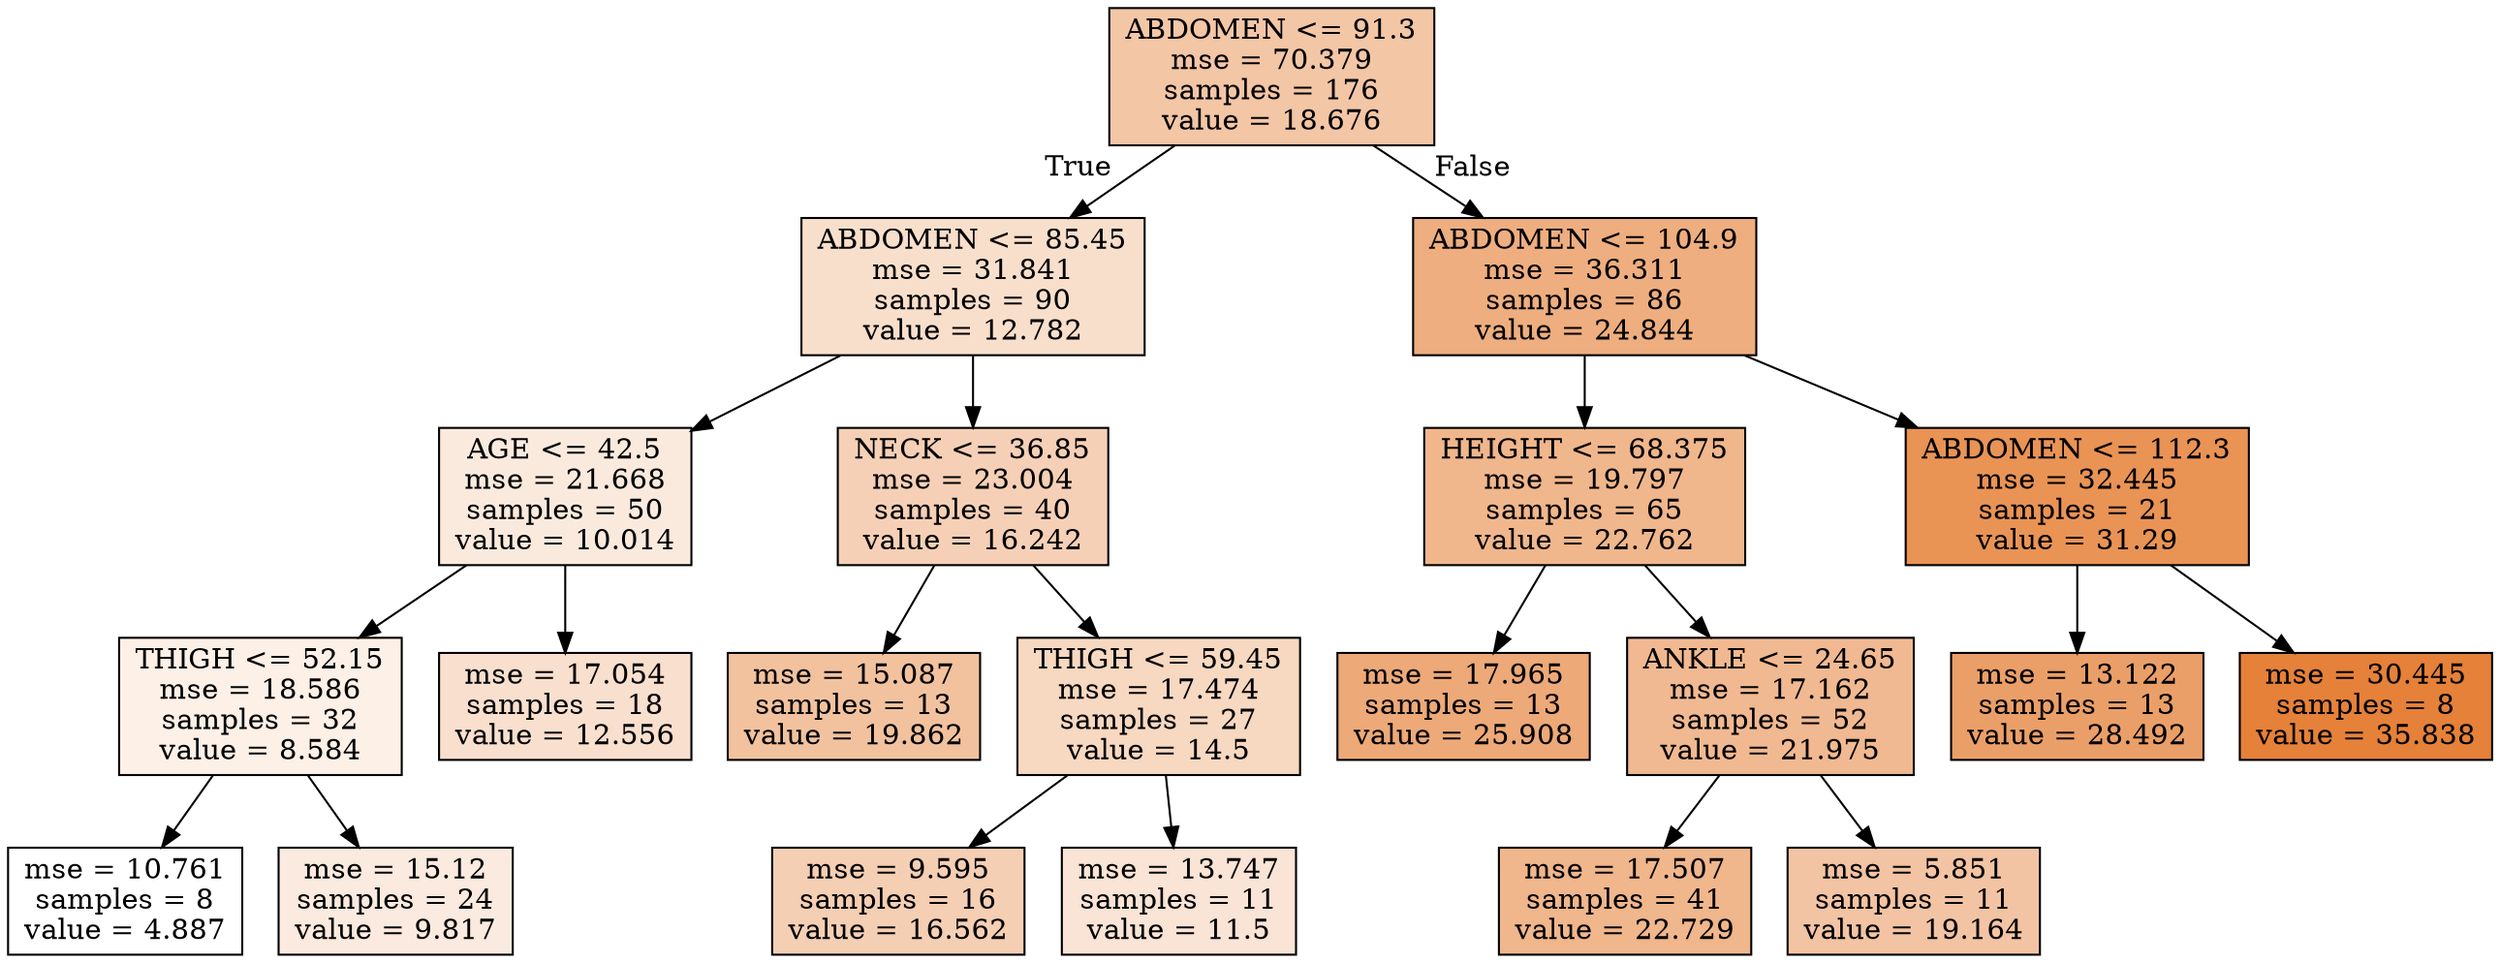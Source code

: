 digraph Tree {
node [shape=box, style="filled", color="black"] ;
0 [label="ABDOMEN <= 91.3\nmse = 70.379\nsamples = 176\nvalue = 18.676", fillcolor="#e5813972"] ;
1 [label="ABDOMEN <= 85.45\nmse = 31.841\nsamples = 90\nvalue = 12.782", fillcolor="#e5813941"] ;
0 -> 1 [labeldistance=2.5, labelangle=45, headlabel="True"] ;
2 [label="AGE <= 42.5\nmse = 21.668\nsamples = 50\nvalue = 10.014", fillcolor="#e581392a"] ;
1 -> 2 ;
3 [label="THIGH <= 52.15\nmse = 18.586\nsamples = 32\nvalue = 8.584", fillcolor="#e581391e"] ;
2 -> 3 ;
4 [label="mse = 10.761\nsamples = 8\nvalue = 4.887", fillcolor="#e5813900"] ;
3 -> 4 ;
5 [label="mse = 15.12\nsamples = 24\nvalue = 9.817", fillcolor="#e5813929"] ;
3 -> 5 ;
6 [label="mse = 17.054\nsamples = 18\nvalue = 12.556", fillcolor="#e581393f"] ;
2 -> 6 ;
7 [label="NECK <= 36.85\nmse = 23.004\nsamples = 40\nvalue = 16.242", fillcolor="#e581395e"] ;
1 -> 7 ;
8 [label="mse = 15.087\nsamples = 13\nvalue = 19.862", fillcolor="#e581397b"] ;
7 -> 8 ;
9 [label="THIGH <= 59.45\nmse = 17.474\nsamples = 27\nvalue = 14.5", fillcolor="#e581394f"] ;
7 -> 9 ;
10 [label="mse = 9.595\nsamples = 16\nvalue = 16.562", fillcolor="#e5813960"] ;
9 -> 10 ;
11 [label="mse = 13.747\nsamples = 11\nvalue = 11.5", fillcolor="#e5813936"] ;
9 -> 11 ;
12 [label="ABDOMEN <= 104.9\nmse = 36.311\nsamples = 86\nvalue = 24.844", fillcolor="#e58139a4"] ;
0 -> 12 [labeldistance=2.5, labelangle=-45, headlabel="False"] ;
13 [label="HEIGHT <= 68.375\nmse = 19.797\nsamples = 65\nvalue = 22.762", fillcolor="#e5813993"] ;
12 -> 13 ;
14 [label="mse = 17.965\nsamples = 13\nvalue = 25.908", fillcolor="#e58139ad"] ;
13 -> 14 ;
15 [label="ANKLE <= 24.65\nmse = 17.162\nsamples = 52\nvalue = 21.975", fillcolor="#e581398d"] ;
13 -> 15 ;
16 [label="mse = 17.507\nsamples = 41\nvalue = 22.729", fillcolor="#e5813993"] ;
15 -> 16 ;
17 [label="mse = 5.851\nsamples = 11\nvalue = 19.164", fillcolor="#e5813976"] ;
15 -> 17 ;
18 [label="ABDOMEN <= 112.3\nmse = 32.445\nsamples = 21\nvalue = 31.29", fillcolor="#e58139da"] ;
12 -> 18 ;
19 [label="mse = 13.122\nsamples = 13\nvalue = 28.492", fillcolor="#e58139c2"] ;
18 -> 19 ;
20 [label="mse = 30.445\nsamples = 8\nvalue = 35.838", fillcolor="#e58139ff"] ;
18 -> 20 ;
}